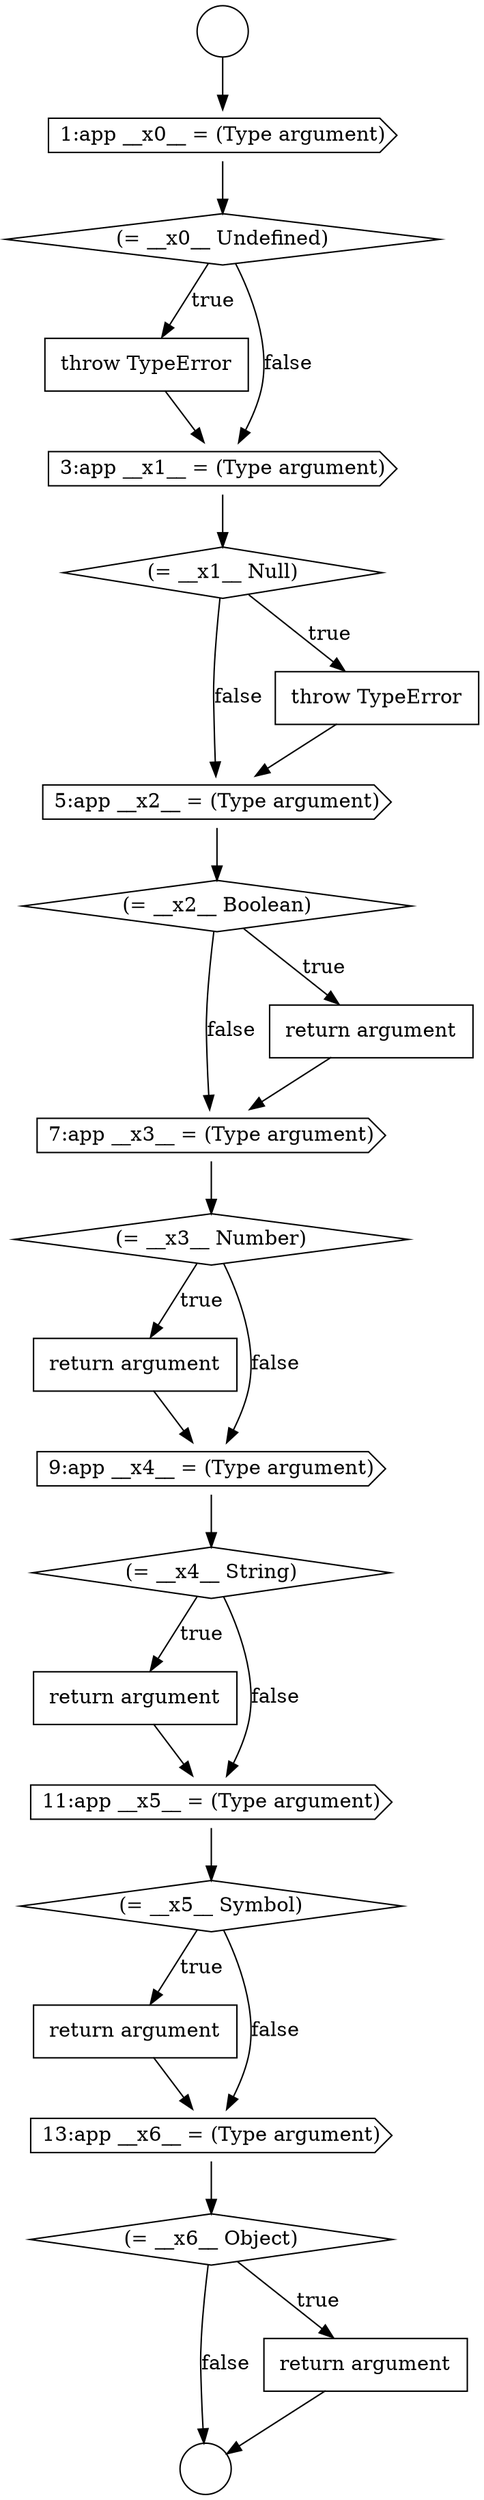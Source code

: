 digraph {
  node17014 [shape=circle label=" " color="black" fillcolor="white" style=filled]
  node17021 [shape=cds, label=<<font color="black">5:app __x2__ = (Type argument)</font>> color="black" fillcolor="white" style=filled]
  node17026 [shape=none, margin=0, label=<<font color="black">
    <table border="0" cellborder="1" cellspacing="0" cellpadding="10">
      <tr><td align="left">return argument</td></tr>
    </table>
  </font>> color="black" fillcolor="white" style=filled]
  node17017 [shape=none, margin=0, label=<<font color="black">
    <table border="0" cellborder="1" cellspacing="0" cellpadding="10">
      <tr><td align="left">throw TypeError</td></tr>
    </table>
  </font>> color="black" fillcolor="white" style=filled]
  node17032 [shape=none, margin=0, label=<<font color="black">
    <table border="0" cellborder="1" cellspacing="0" cellpadding="10">
      <tr><td align="left">return argument</td></tr>
    </table>
  </font>> color="black" fillcolor="white" style=filled]
  node17033 [shape=cds, label=<<font color="black">13:app __x6__ = (Type argument)</font>> color="black" fillcolor="white" style=filled]
  node17022 [shape=diamond, label=<<font color="black">(= __x2__ Boolean)</font>> color="black" fillcolor="white" style=filled]
  node17029 [shape=none, margin=0, label=<<font color="black">
    <table border="0" cellborder="1" cellspacing="0" cellpadding="10">
      <tr><td align="left">return argument</td></tr>
    </table>
  </font>> color="black" fillcolor="white" style=filled]
  node17018 [shape=cds, label=<<font color="black">3:app __x1__ = (Type argument)</font>> color="black" fillcolor="white" style=filled]
  node17031 [shape=diamond, label=<<font color="black">(= __x5__ Symbol)</font>> color="black" fillcolor="white" style=filled]
  node17019 [shape=diamond, label=<<font color="black">(= __x1__ Null)</font>> color="black" fillcolor="white" style=filled]
  node17013 [shape=circle label=" " color="black" fillcolor="white" style=filled]
  node17030 [shape=cds, label=<<font color="black">11:app __x5__ = (Type argument)</font>> color="black" fillcolor="white" style=filled]
  node17020 [shape=none, margin=0, label=<<font color="black">
    <table border="0" cellborder="1" cellspacing="0" cellpadding="10">
      <tr><td align="left">throw TypeError</td></tr>
    </table>
  </font>> color="black" fillcolor="white" style=filled]
  node17015 [shape=cds, label=<<font color="black">1:app __x0__ = (Type argument)</font>> color="black" fillcolor="white" style=filled]
  node17024 [shape=cds, label=<<font color="black">7:app __x3__ = (Type argument)</font>> color="black" fillcolor="white" style=filled]
  node17035 [shape=none, margin=0, label=<<font color="black">
    <table border="0" cellborder="1" cellspacing="0" cellpadding="10">
      <tr><td align="left">return argument</td></tr>
    </table>
  </font>> color="black" fillcolor="white" style=filled]
  node17016 [shape=diamond, label=<<font color="black">(= __x0__ Undefined)</font>> color="black" fillcolor="white" style=filled]
  node17028 [shape=diamond, label=<<font color="black">(= __x4__ String)</font>> color="black" fillcolor="white" style=filled]
  node17034 [shape=diamond, label=<<font color="black">(= __x6__ Object)</font>> color="black" fillcolor="white" style=filled]
  node17023 [shape=none, margin=0, label=<<font color="black">
    <table border="0" cellborder="1" cellspacing="0" cellpadding="10">
      <tr><td align="left">return argument</td></tr>
    </table>
  </font>> color="black" fillcolor="white" style=filled]
  node17025 [shape=diamond, label=<<font color="black">(= __x3__ Number)</font>> color="black" fillcolor="white" style=filled]
  node17027 [shape=cds, label=<<font color="black">9:app __x4__ = (Type argument)</font>> color="black" fillcolor="white" style=filled]
  node17016 -> node17017 [label=<<font color="black">true</font>> color="black"]
  node17016 -> node17018 [label=<<font color="black">false</font>> color="black"]
  node17020 -> node17021 [ color="black"]
  node17025 -> node17026 [label=<<font color="black">true</font>> color="black"]
  node17025 -> node17027 [label=<<font color="black">false</font>> color="black"]
  node17022 -> node17023 [label=<<font color="black">true</font>> color="black"]
  node17022 -> node17024 [label=<<font color="black">false</font>> color="black"]
  node17032 -> node17033 [ color="black"]
  node17019 -> node17020 [label=<<font color="black">true</font>> color="black"]
  node17019 -> node17021 [label=<<font color="black">false</font>> color="black"]
  node17031 -> node17032 [label=<<font color="black">true</font>> color="black"]
  node17031 -> node17033 [label=<<font color="black">false</font>> color="black"]
  node17023 -> node17024 [ color="black"]
  node17028 -> node17029 [label=<<font color="black">true</font>> color="black"]
  node17028 -> node17030 [label=<<font color="black">false</font>> color="black"]
  node17029 -> node17030 [ color="black"]
  node17017 -> node17018 [ color="black"]
  node17034 -> node17035 [label=<<font color="black">true</font>> color="black"]
  node17034 -> node17014 [label=<<font color="black">false</font>> color="black"]
  node17030 -> node17031 [ color="black"]
  node17033 -> node17034 [ color="black"]
  node17027 -> node17028 [ color="black"]
  node17015 -> node17016 [ color="black"]
  node17021 -> node17022 [ color="black"]
  node17018 -> node17019 [ color="black"]
  node17013 -> node17015 [ color="black"]
  node17026 -> node17027 [ color="black"]
  node17024 -> node17025 [ color="black"]
  node17035 -> node17014 [ color="black"]
}
